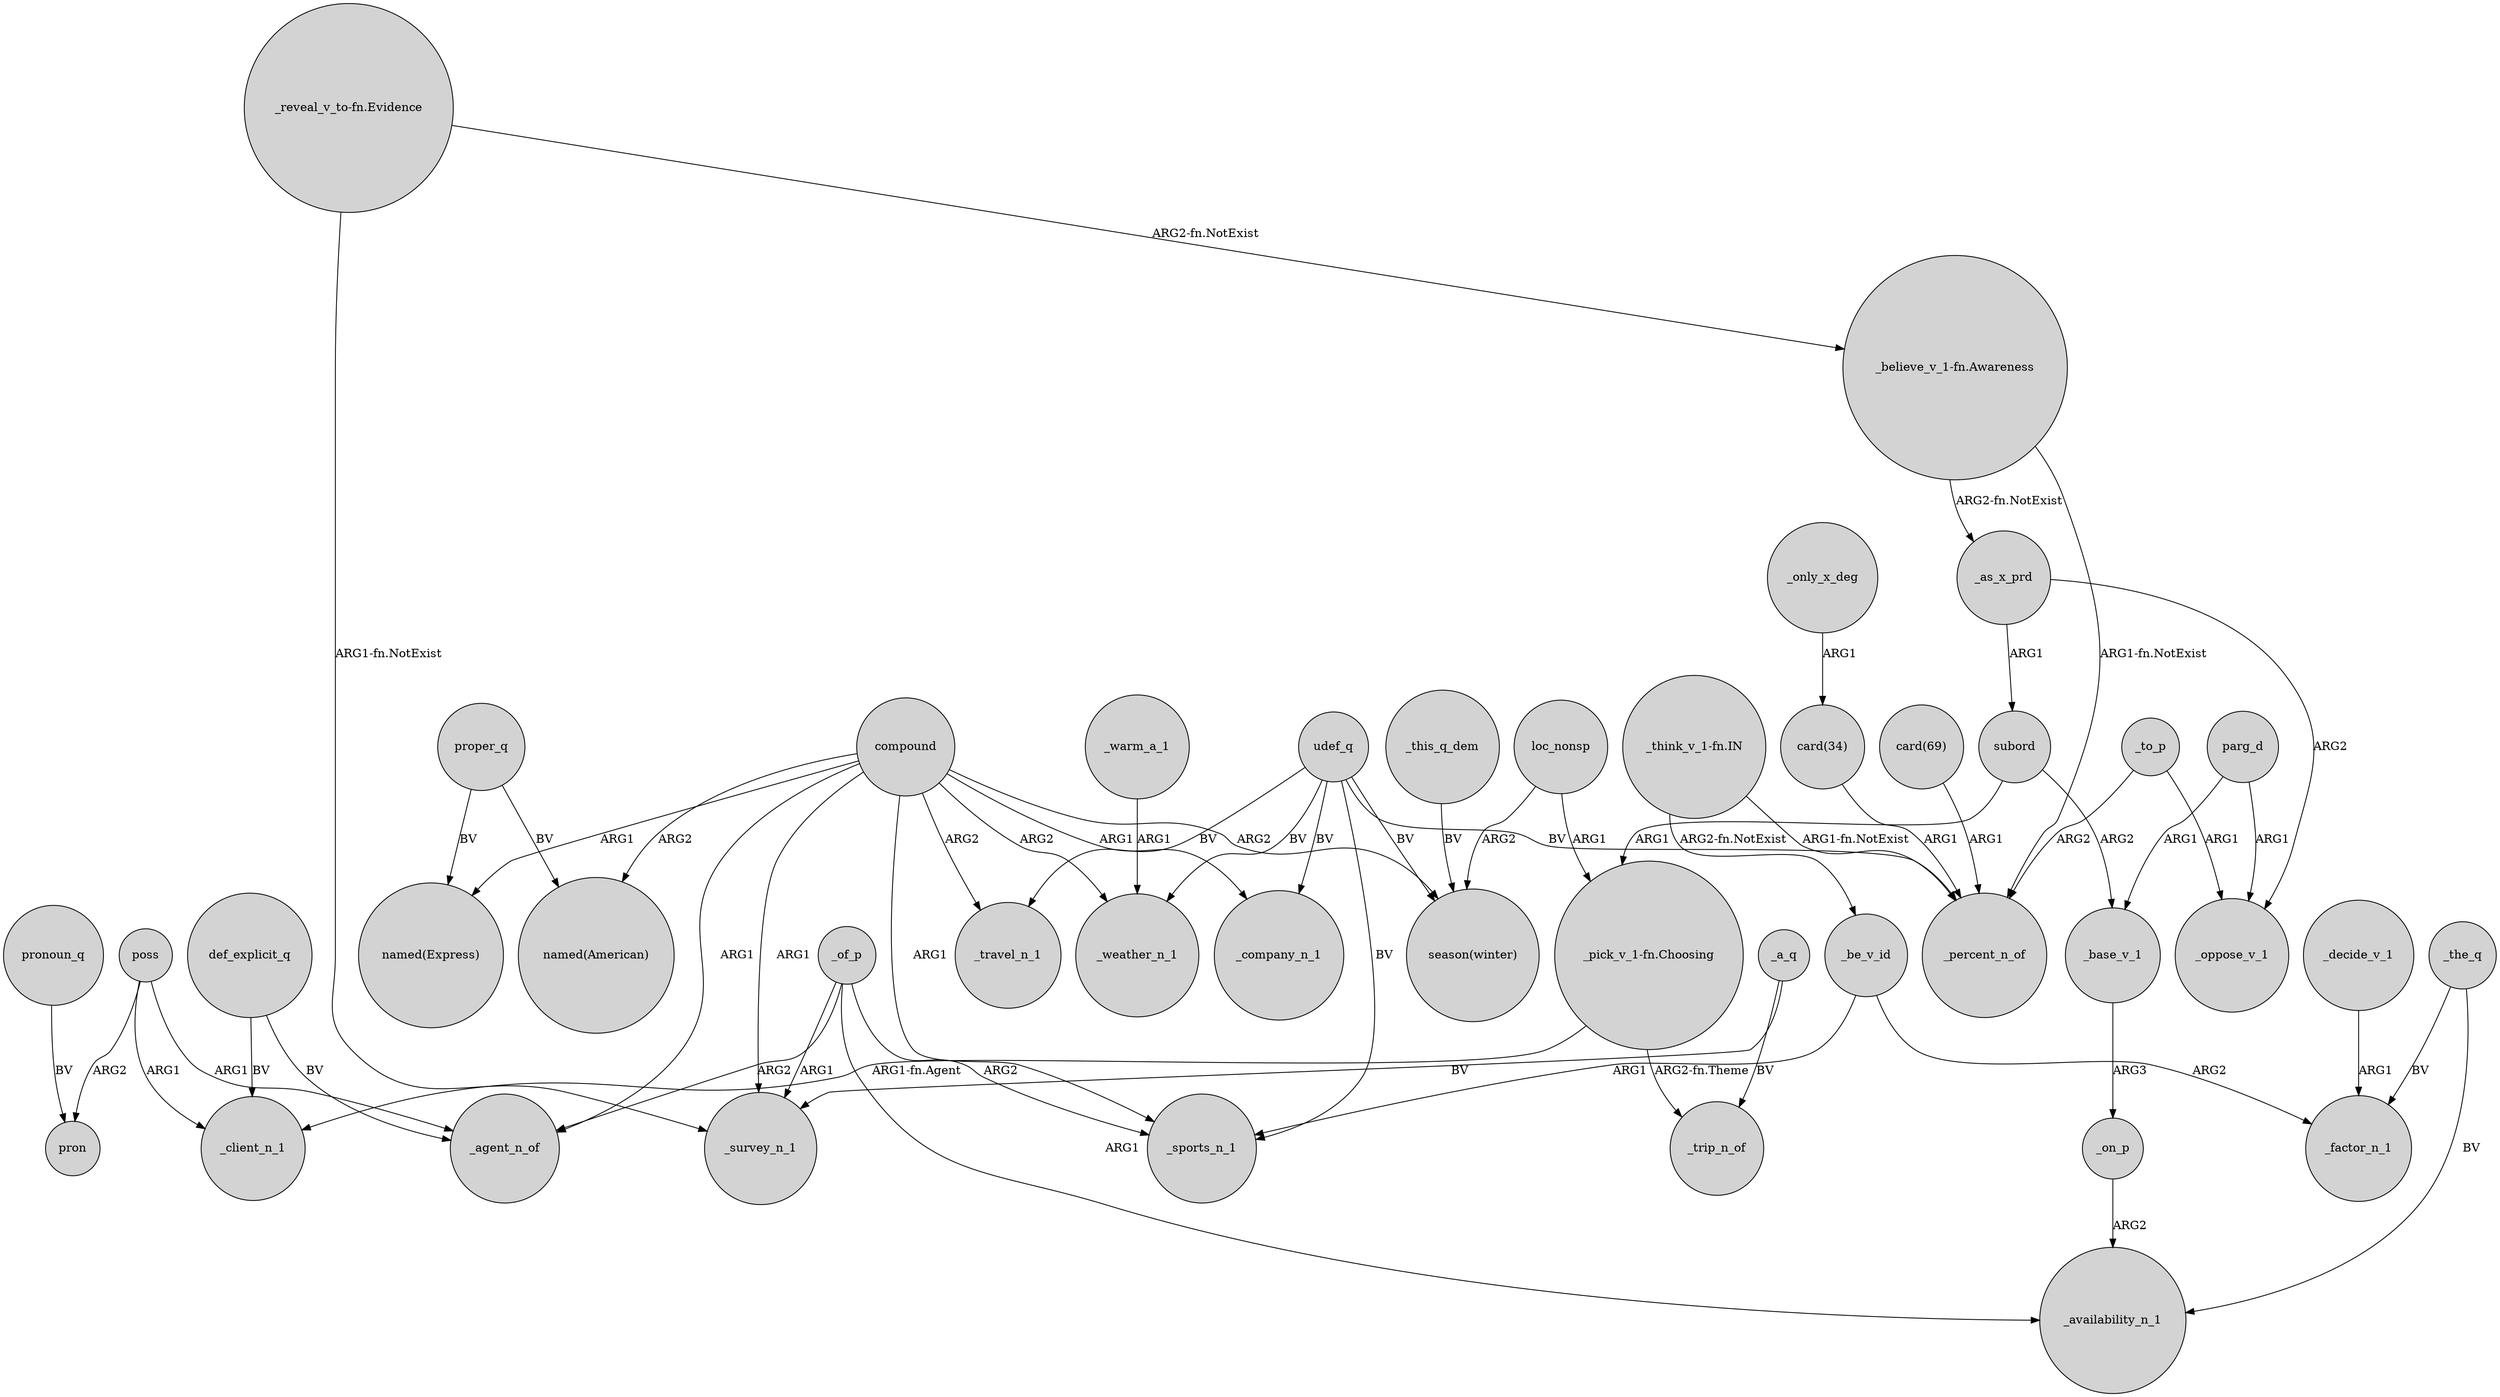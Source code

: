 digraph {
	node [shape=circle style=filled]
	_of_p -> _agent_n_of [label=ARG2]
	subord -> _base_v_1 [label=ARG2]
	def_explicit_q -> _client_n_1 [label=BV]
	_be_v_id -> _sports_n_1 [label=ARG1]
	"_reveal_v_to-fn.Evidence" -> _survey_n_1 [label="ARG1-fn.NotExist"]
	_of_p -> _survey_n_1 [label=ARG1]
	_base_v_1 -> _on_p [label=ARG3]
	poss -> pron [label=ARG2]
	proper_q -> "named(American)" [label=BV]
	_to_p -> _oppose_v_1 [label=ARG1]
	proper_q -> "named(Express)" [label=BV]
	parg_d -> _oppose_v_1 [label=ARG1]
	"_believe_v_1-fn.Awareness" -> _percent_n_of [label="ARG1-fn.NotExist"]
	_the_q -> _factor_n_1 [label=BV]
	"_think_v_1-fn.IN" -> _be_v_id [label="ARG2-fn.NotExist"]
	compound -> _survey_n_1 [label=ARG1]
	udef_q -> _travel_n_1 [label=BV]
	"_reveal_v_to-fn.Evidence" -> "_believe_v_1-fn.Awareness" [label="ARG2-fn.NotExist"]
	compound -> "named(Express)" [label=ARG1]
	compound -> _company_n_1 [label=ARG1]
	compound -> "season(winter)" [label=ARG2]
	"card(34)" -> _percent_n_of [label=ARG1]
	subord -> "_pick_v_1-fn.Choosing" [label=ARG1]
	compound -> "named(American)" [label=ARG2]
	_this_q_dem -> "season(winter)" [label=BV]
	udef_q -> _weather_n_1 [label=BV]
	_a_q -> _survey_n_1 [label=BV]
	_on_p -> _availability_n_1 [label=ARG2]
	pronoun_q -> pron [label=BV]
	def_explicit_q -> _agent_n_of [label=BV]
	"_think_v_1-fn.IN" -> _percent_n_of [label="ARG1-fn.NotExist"]
	compound -> _agent_n_of [label=ARG1]
	loc_nonsp -> "season(winter)" [label=ARG2]
	_only_x_deg -> "card(34)" [label=ARG1]
	"_pick_v_1-fn.Choosing" -> _trip_n_of [label="ARG2-fn.Theme"]
	compound -> _sports_n_1 [label=ARG1]
	_as_x_prd -> subord [label=ARG1]
	loc_nonsp -> "_pick_v_1-fn.Choosing" [label=ARG1]
	compound -> _weather_n_1 [label=ARG2]
	_be_v_id -> _factor_n_1 [label=ARG2]
	"_pick_v_1-fn.Choosing" -> _client_n_1 [label="ARG1-fn.Agent"]
	udef_q -> "season(winter)" [label=BV]
	_of_p -> _availability_n_1 [label=ARG1]
	_to_p -> _percent_n_of [label=ARG2]
	_warm_a_1 -> _weather_n_1 [label=ARG1]
	poss -> _agent_n_of [label=ARG1]
	parg_d -> _base_v_1 [label=ARG1]
	_decide_v_1 -> _factor_n_1 [label=ARG1]
	_a_q -> _trip_n_of [label=BV]
	udef_q -> _percent_n_of [label=BV]
	_the_q -> _availability_n_1 [label=BV]
	"_believe_v_1-fn.Awareness" -> _as_x_prd [label="ARG2-fn.NotExist"]
	udef_q -> _sports_n_1 [label=BV]
	"card(69)" -> _percent_n_of [label=ARG1]
	udef_q -> _company_n_1 [label=BV]
	_of_p -> _sports_n_1 [label=ARG2]
	compound -> _travel_n_1 [label=ARG2]
	_as_x_prd -> _oppose_v_1 [label=ARG2]
	poss -> _client_n_1 [label=ARG1]
}
